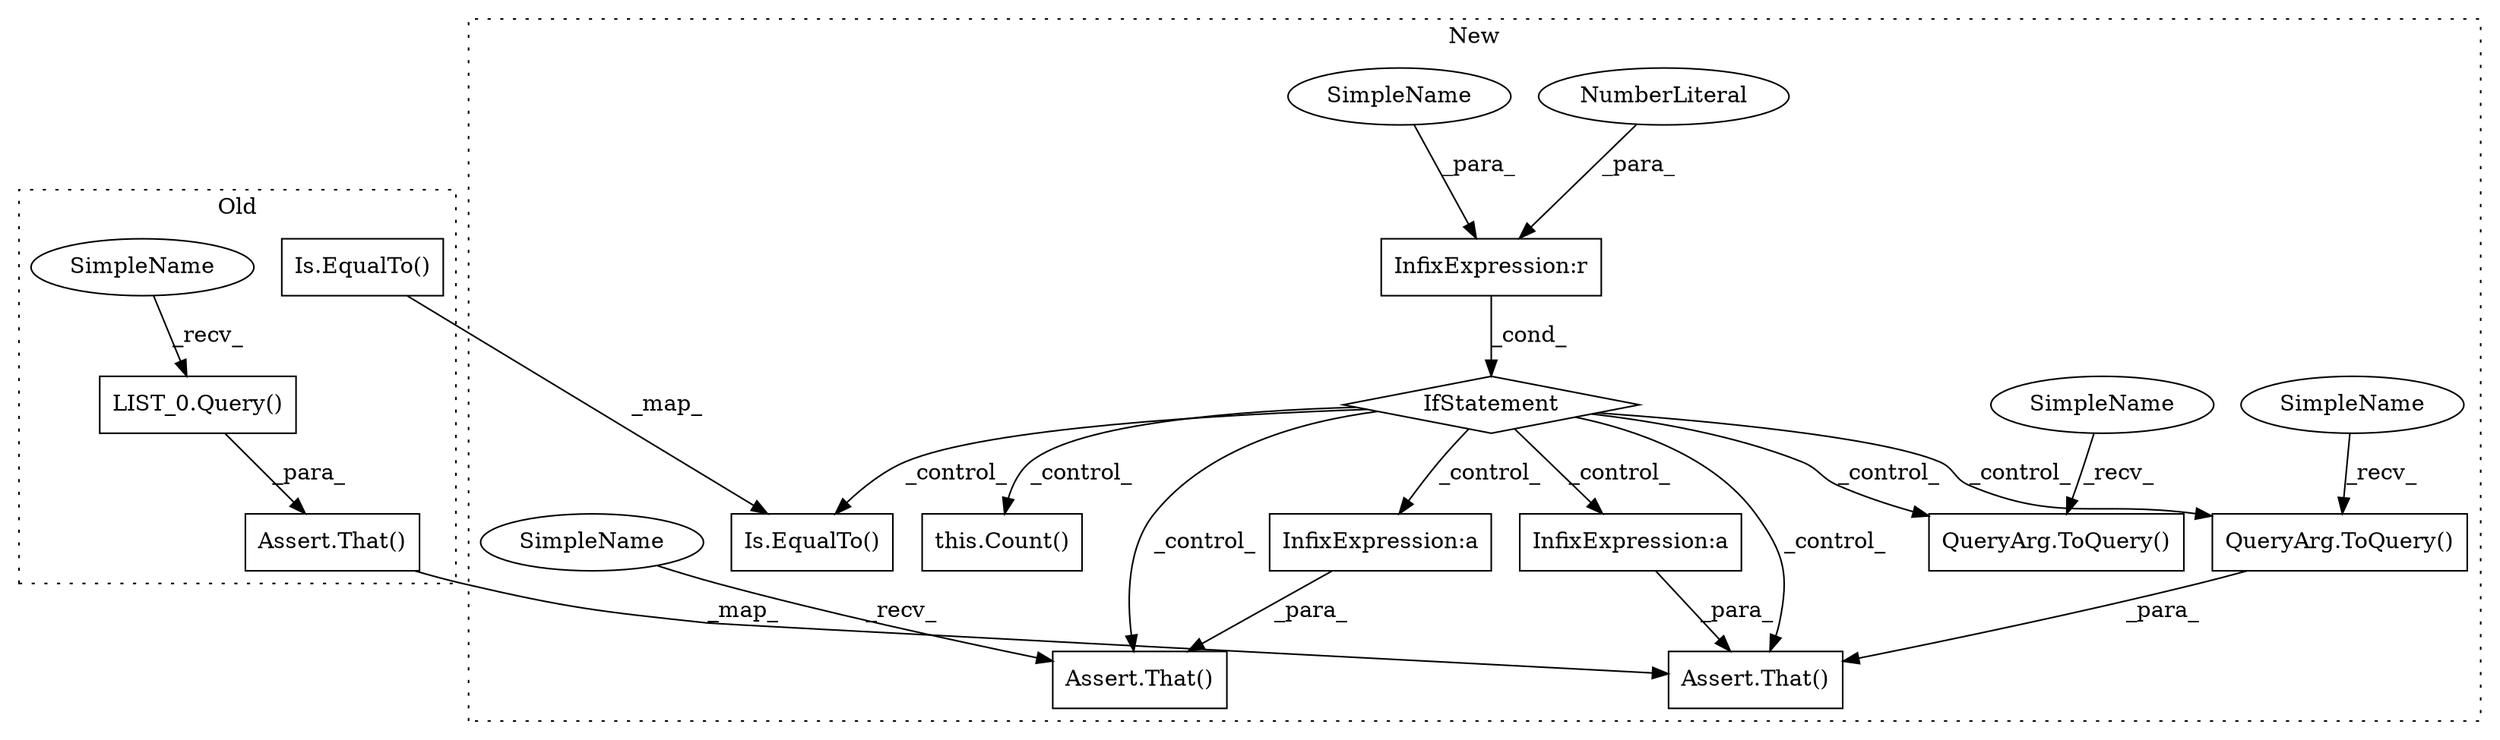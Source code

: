 digraph G {
subgraph cluster0 {
1 [label="Is.EqualTo()" a="32" s="10698,10707" l="8,1" shape="box"];
6 [label="Assert.That()" a="32" s="10929,10958" l="5,1" shape="box"];
9 [label="LIST_0.Query()" a="32" s="10829" l="7" shape="box"];
16 [label="SimpleName" a="42" s="10822" l="6" shape="ellipse"];
label = "Old";
style="dotted";
}
subgraph cluster1 {
2 [label="Is.EqualTo()" a="32" s="13553,13562" l="8,1" shape="box"];
3 [label="InfixExpression:r" a="27" s="13474" l="4" shape="box"];
4 [label="NumberLiteral" a="34" s="13478" l="1" shape="ellipse"];
5 [label="Assert.That()" a="32" s="13803,13888" l="5,1" shape="box"];
7 [label="IfStatement" a="25" s="13460,13479" l="4,2" shape="diamond"];
8 [label="QueryArg.ToQuery()" a="32" s="13812" l="9" shape="box"];
10 [label="SimpleName" a="42" s="13464" l="10" shape="ellipse"];
11 [label="QueryArg.ToQuery()" a="32" s="13507" l="9" shape="box"];
12 [label="InfixExpression:a" a="27" s="13643" l="1" shape="box"];
13 [label="Assert.That()" a="32" s="13581,13666" l="5,1" shape="box"];
14 [label="InfixExpression:a" a="27" s="13865" l="1" shape="box"];
15 [label="this.Count()" a="32" s="14087" l="7" shape="box"];
17 [label="SimpleName" a="42" s="13503" l="3" shape="ellipse"];
18 [label="SimpleName" a="42" s="13808" l="3" shape="ellipse"];
19 [label="SimpleName" a="42" s="13574" l="6" shape="ellipse"];
label = "New";
style="dotted";
}
1 -> 2 [label="_map_"];
3 -> 7 [label="_cond_"];
4 -> 3 [label="_para_"];
6 -> 5 [label="_map_"];
7 -> 13 [label="_control_"];
7 -> 12 [label="_control_"];
7 -> 2 [label="_control_"];
7 -> 5 [label="_control_"];
7 -> 14 [label="_control_"];
7 -> 11 [label="_control_"];
7 -> 15 [label="_control_"];
7 -> 8 [label="_control_"];
8 -> 5 [label="_para_"];
9 -> 6 [label="_para_"];
10 -> 3 [label="_para_"];
12 -> 13 [label="_para_"];
14 -> 5 [label="_para_"];
16 -> 9 [label="_recv_"];
17 -> 11 [label="_recv_"];
18 -> 8 [label="_recv_"];
19 -> 13 [label="_recv_"];
}